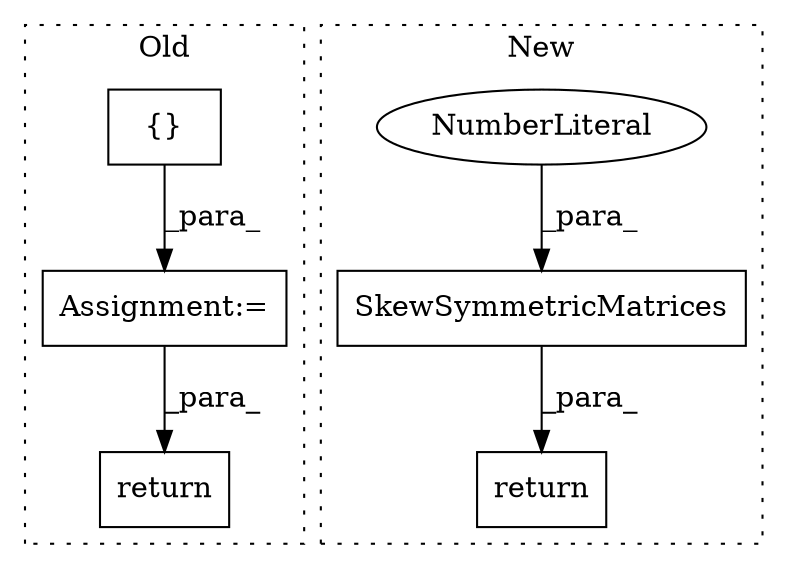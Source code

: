 digraph G {
subgraph cluster0 {
1 [label="return" a="41" s="13376" l="7" shape="box"];
4 [label="Assignment:=" a="7" s="13169" l="1" shape="box"];
6 [label="{}" a="4" s="13203,13368" l="1,1" shape="box"];
label = "Old";
style="dotted";
}
subgraph cluster1 {
2 [label="SkewSymmetricMatrices" a="32" s="12736,12759" l="22,1" shape="box"];
3 [label="NumberLiteral" a="34" s="12758" l="1" shape="ellipse"];
5 [label="return" a="41" s="12729" l="7" shape="box"];
label = "New";
style="dotted";
}
2 -> 5 [label="_para_"];
3 -> 2 [label="_para_"];
4 -> 1 [label="_para_"];
6 -> 4 [label="_para_"];
}